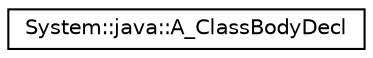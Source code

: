 digraph G
{
  edge [fontname="Helvetica",fontsize="10",labelfontname="Helvetica",labelfontsize="10"];
  node [fontname="Helvetica",fontsize="10",shape=record];
  rankdir="LR";
  Node1 [label="System::java::A_ClassBodyDecl",height=0.2,width=0.4,color="black", fillcolor="white", style="filled",URL="$class_system_1_1java_1_1_a___class_body_decl.html"];
}
